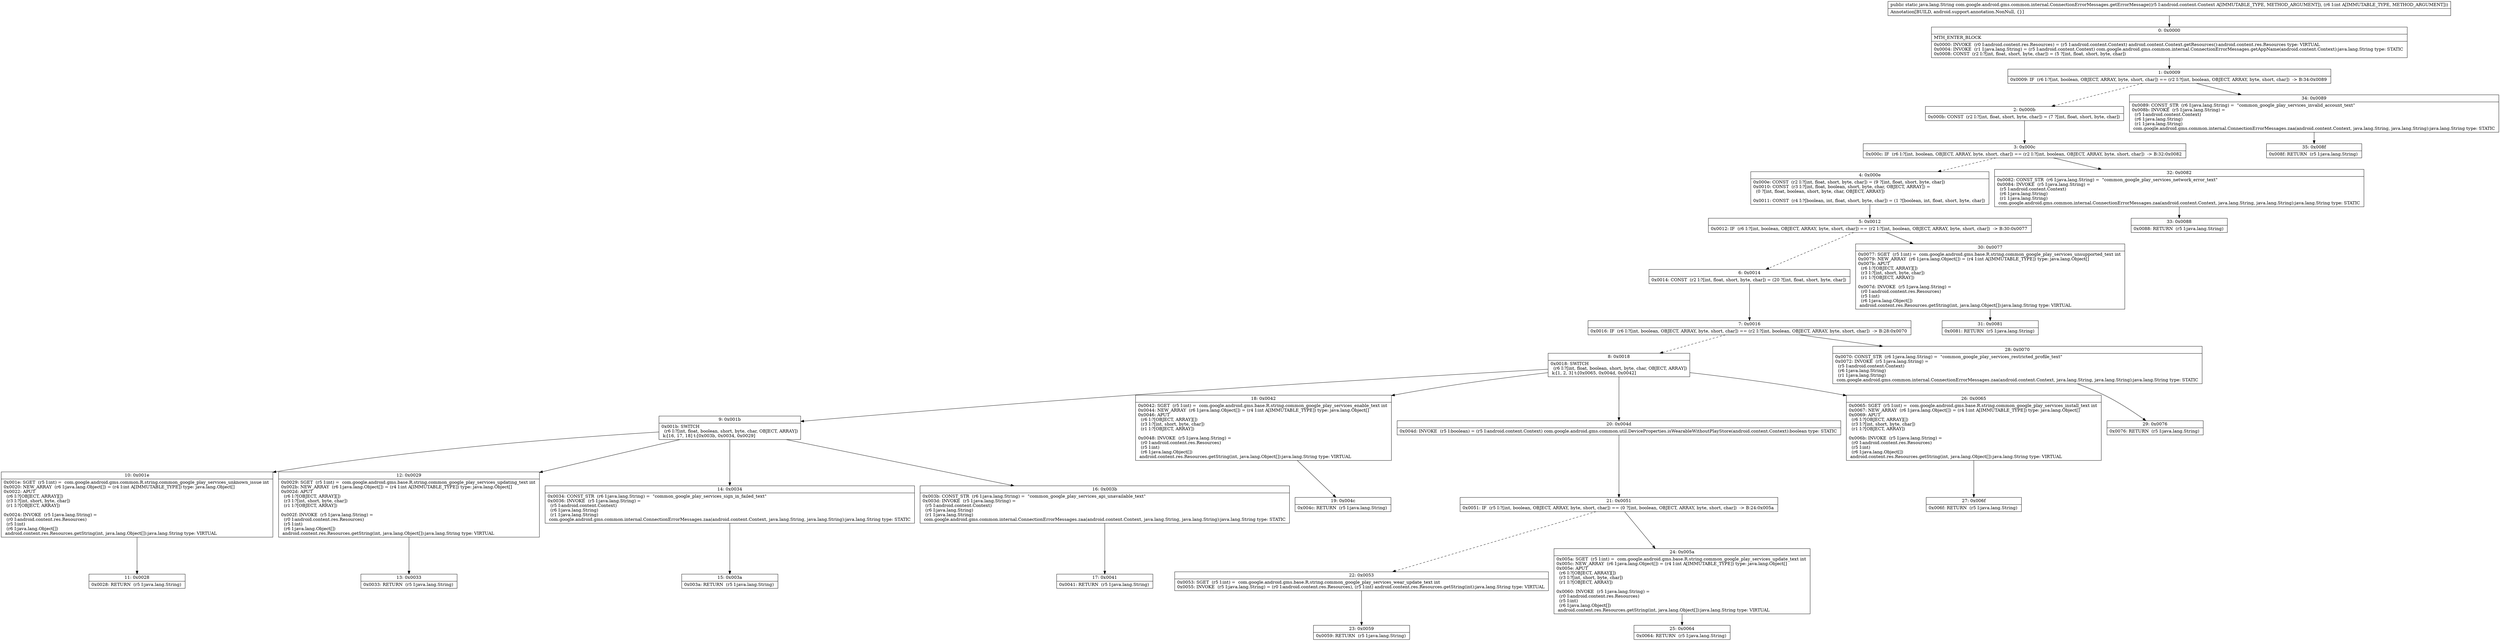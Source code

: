 digraph "CFG forcom.google.android.gms.common.internal.ConnectionErrorMessages.getErrorMessage(Landroid\/content\/Context;I)Ljava\/lang\/String;" {
Node_0 [shape=record,label="{0\:\ 0x0000|MTH_ENTER_BLOCK\l|0x0000: INVOKE  (r0 I:android.content.res.Resources) = (r5 I:android.content.Context) android.content.Context.getResources():android.content.res.Resources type: VIRTUAL \l0x0004: INVOKE  (r1 I:java.lang.String) = (r5 I:android.content.Context) com.google.android.gms.common.internal.ConnectionErrorMessages.getAppName(android.content.Context):java.lang.String type: STATIC \l0x0008: CONST  (r2 I:?[int, float, short, byte, char]) = (5 ?[int, float, short, byte, char]) \l}"];
Node_1 [shape=record,label="{1\:\ 0x0009|0x0009: IF  (r6 I:?[int, boolean, OBJECT, ARRAY, byte, short, char]) == (r2 I:?[int, boolean, OBJECT, ARRAY, byte, short, char])  \-\> B:34:0x0089 \l}"];
Node_2 [shape=record,label="{2\:\ 0x000b|0x000b: CONST  (r2 I:?[int, float, short, byte, char]) = (7 ?[int, float, short, byte, char]) \l}"];
Node_3 [shape=record,label="{3\:\ 0x000c|0x000c: IF  (r6 I:?[int, boolean, OBJECT, ARRAY, byte, short, char]) == (r2 I:?[int, boolean, OBJECT, ARRAY, byte, short, char])  \-\> B:32:0x0082 \l}"];
Node_4 [shape=record,label="{4\:\ 0x000e|0x000e: CONST  (r2 I:?[int, float, short, byte, char]) = (9 ?[int, float, short, byte, char]) \l0x0010: CONST  (r3 I:?[int, float, boolean, short, byte, char, OBJECT, ARRAY]) = \l  (0 ?[int, float, boolean, short, byte, char, OBJECT, ARRAY])\l \l0x0011: CONST  (r4 I:?[boolean, int, float, short, byte, char]) = (1 ?[boolean, int, float, short, byte, char]) \l}"];
Node_5 [shape=record,label="{5\:\ 0x0012|0x0012: IF  (r6 I:?[int, boolean, OBJECT, ARRAY, byte, short, char]) == (r2 I:?[int, boolean, OBJECT, ARRAY, byte, short, char])  \-\> B:30:0x0077 \l}"];
Node_6 [shape=record,label="{6\:\ 0x0014|0x0014: CONST  (r2 I:?[int, float, short, byte, char]) = (20 ?[int, float, short, byte, char]) \l}"];
Node_7 [shape=record,label="{7\:\ 0x0016|0x0016: IF  (r6 I:?[int, boolean, OBJECT, ARRAY, byte, short, char]) == (r2 I:?[int, boolean, OBJECT, ARRAY, byte, short, char])  \-\> B:28:0x0070 \l}"];
Node_8 [shape=record,label="{8\:\ 0x0018|0x0018: SWITCH  \l  (r6 I:?[int, float, boolean, short, byte, char, OBJECT, ARRAY])\l k:[1, 2, 3] t:[0x0065, 0x004d, 0x0042] \l}"];
Node_9 [shape=record,label="{9\:\ 0x001b|0x001b: SWITCH  \l  (r6 I:?[int, float, boolean, short, byte, char, OBJECT, ARRAY])\l k:[16, 17, 18] t:[0x003b, 0x0034, 0x0029] \l}"];
Node_10 [shape=record,label="{10\:\ 0x001e|0x001e: SGET  (r5 I:int) =  com.google.android.gms.common.R.string.common_google_play_services_unknown_issue int \l0x0020: NEW_ARRAY  (r6 I:java.lang.Object[]) = (r4 I:int A[IMMUTABLE_TYPE]) type: java.lang.Object[] \l0x0022: APUT  \l  (r6 I:?[OBJECT, ARRAY][])\l  (r3 I:?[int, short, byte, char])\l  (r1 I:?[OBJECT, ARRAY])\l \l0x0024: INVOKE  (r5 I:java.lang.String) = \l  (r0 I:android.content.res.Resources)\l  (r5 I:int)\l  (r6 I:java.lang.Object[])\l android.content.res.Resources.getString(int, java.lang.Object[]):java.lang.String type: VIRTUAL \l}"];
Node_11 [shape=record,label="{11\:\ 0x0028|0x0028: RETURN  (r5 I:java.lang.String) \l}"];
Node_12 [shape=record,label="{12\:\ 0x0029|0x0029: SGET  (r5 I:int) =  com.google.android.gms.base.R.string.common_google_play_services_updating_text int \l0x002b: NEW_ARRAY  (r6 I:java.lang.Object[]) = (r4 I:int A[IMMUTABLE_TYPE]) type: java.lang.Object[] \l0x002d: APUT  \l  (r6 I:?[OBJECT, ARRAY][])\l  (r3 I:?[int, short, byte, char])\l  (r1 I:?[OBJECT, ARRAY])\l \l0x002f: INVOKE  (r5 I:java.lang.String) = \l  (r0 I:android.content.res.Resources)\l  (r5 I:int)\l  (r6 I:java.lang.Object[])\l android.content.res.Resources.getString(int, java.lang.Object[]):java.lang.String type: VIRTUAL \l}"];
Node_13 [shape=record,label="{13\:\ 0x0033|0x0033: RETURN  (r5 I:java.lang.String) \l}"];
Node_14 [shape=record,label="{14\:\ 0x0034|0x0034: CONST_STR  (r6 I:java.lang.String) =  \"common_google_play_services_sign_in_failed_text\" \l0x0036: INVOKE  (r5 I:java.lang.String) = \l  (r5 I:android.content.Context)\l  (r6 I:java.lang.String)\l  (r1 I:java.lang.String)\l com.google.android.gms.common.internal.ConnectionErrorMessages.zaa(android.content.Context, java.lang.String, java.lang.String):java.lang.String type: STATIC \l}"];
Node_15 [shape=record,label="{15\:\ 0x003a|0x003a: RETURN  (r5 I:java.lang.String) \l}"];
Node_16 [shape=record,label="{16\:\ 0x003b|0x003b: CONST_STR  (r6 I:java.lang.String) =  \"common_google_play_services_api_unavailable_text\" \l0x003d: INVOKE  (r5 I:java.lang.String) = \l  (r5 I:android.content.Context)\l  (r6 I:java.lang.String)\l  (r1 I:java.lang.String)\l com.google.android.gms.common.internal.ConnectionErrorMessages.zaa(android.content.Context, java.lang.String, java.lang.String):java.lang.String type: STATIC \l}"];
Node_17 [shape=record,label="{17\:\ 0x0041|0x0041: RETURN  (r5 I:java.lang.String) \l}"];
Node_18 [shape=record,label="{18\:\ 0x0042|0x0042: SGET  (r5 I:int) =  com.google.android.gms.base.R.string.common_google_play_services_enable_text int \l0x0044: NEW_ARRAY  (r6 I:java.lang.Object[]) = (r4 I:int A[IMMUTABLE_TYPE]) type: java.lang.Object[] \l0x0046: APUT  \l  (r6 I:?[OBJECT, ARRAY][])\l  (r3 I:?[int, short, byte, char])\l  (r1 I:?[OBJECT, ARRAY])\l \l0x0048: INVOKE  (r5 I:java.lang.String) = \l  (r0 I:android.content.res.Resources)\l  (r5 I:int)\l  (r6 I:java.lang.Object[])\l android.content.res.Resources.getString(int, java.lang.Object[]):java.lang.String type: VIRTUAL \l}"];
Node_19 [shape=record,label="{19\:\ 0x004c|0x004c: RETURN  (r5 I:java.lang.String) \l}"];
Node_20 [shape=record,label="{20\:\ 0x004d|0x004d: INVOKE  (r5 I:boolean) = (r5 I:android.content.Context) com.google.android.gms.common.util.DeviceProperties.isWearableWithoutPlayStore(android.content.Context):boolean type: STATIC \l}"];
Node_21 [shape=record,label="{21\:\ 0x0051|0x0051: IF  (r5 I:?[int, boolean, OBJECT, ARRAY, byte, short, char]) == (0 ?[int, boolean, OBJECT, ARRAY, byte, short, char])  \-\> B:24:0x005a \l}"];
Node_22 [shape=record,label="{22\:\ 0x0053|0x0053: SGET  (r5 I:int) =  com.google.android.gms.base.R.string.common_google_play_services_wear_update_text int \l0x0055: INVOKE  (r5 I:java.lang.String) = (r0 I:android.content.res.Resources), (r5 I:int) android.content.res.Resources.getString(int):java.lang.String type: VIRTUAL \l}"];
Node_23 [shape=record,label="{23\:\ 0x0059|0x0059: RETURN  (r5 I:java.lang.String) \l}"];
Node_24 [shape=record,label="{24\:\ 0x005a|0x005a: SGET  (r5 I:int) =  com.google.android.gms.base.R.string.common_google_play_services_update_text int \l0x005c: NEW_ARRAY  (r6 I:java.lang.Object[]) = (r4 I:int A[IMMUTABLE_TYPE]) type: java.lang.Object[] \l0x005e: APUT  \l  (r6 I:?[OBJECT, ARRAY][])\l  (r3 I:?[int, short, byte, char])\l  (r1 I:?[OBJECT, ARRAY])\l \l0x0060: INVOKE  (r5 I:java.lang.String) = \l  (r0 I:android.content.res.Resources)\l  (r5 I:int)\l  (r6 I:java.lang.Object[])\l android.content.res.Resources.getString(int, java.lang.Object[]):java.lang.String type: VIRTUAL \l}"];
Node_25 [shape=record,label="{25\:\ 0x0064|0x0064: RETURN  (r5 I:java.lang.String) \l}"];
Node_26 [shape=record,label="{26\:\ 0x0065|0x0065: SGET  (r5 I:int) =  com.google.android.gms.base.R.string.common_google_play_services_install_text int \l0x0067: NEW_ARRAY  (r6 I:java.lang.Object[]) = (r4 I:int A[IMMUTABLE_TYPE]) type: java.lang.Object[] \l0x0069: APUT  \l  (r6 I:?[OBJECT, ARRAY][])\l  (r3 I:?[int, short, byte, char])\l  (r1 I:?[OBJECT, ARRAY])\l \l0x006b: INVOKE  (r5 I:java.lang.String) = \l  (r0 I:android.content.res.Resources)\l  (r5 I:int)\l  (r6 I:java.lang.Object[])\l android.content.res.Resources.getString(int, java.lang.Object[]):java.lang.String type: VIRTUAL \l}"];
Node_27 [shape=record,label="{27\:\ 0x006f|0x006f: RETURN  (r5 I:java.lang.String) \l}"];
Node_28 [shape=record,label="{28\:\ 0x0070|0x0070: CONST_STR  (r6 I:java.lang.String) =  \"common_google_play_services_restricted_profile_text\" \l0x0072: INVOKE  (r5 I:java.lang.String) = \l  (r5 I:android.content.Context)\l  (r6 I:java.lang.String)\l  (r1 I:java.lang.String)\l com.google.android.gms.common.internal.ConnectionErrorMessages.zaa(android.content.Context, java.lang.String, java.lang.String):java.lang.String type: STATIC \l}"];
Node_29 [shape=record,label="{29\:\ 0x0076|0x0076: RETURN  (r5 I:java.lang.String) \l}"];
Node_30 [shape=record,label="{30\:\ 0x0077|0x0077: SGET  (r5 I:int) =  com.google.android.gms.base.R.string.common_google_play_services_unsupported_text int \l0x0079: NEW_ARRAY  (r6 I:java.lang.Object[]) = (r4 I:int A[IMMUTABLE_TYPE]) type: java.lang.Object[] \l0x007b: APUT  \l  (r6 I:?[OBJECT, ARRAY][])\l  (r3 I:?[int, short, byte, char])\l  (r1 I:?[OBJECT, ARRAY])\l \l0x007d: INVOKE  (r5 I:java.lang.String) = \l  (r0 I:android.content.res.Resources)\l  (r5 I:int)\l  (r6 I:java.lang.Object[])\l android.content.res.Resources.getString(int, java.lang.Object[]):java.lang.String type: VIRTUAL \l}"];
Node_31 [shape=record,label="{31\:\ 0x0081|0x0081: RETURN  (r5 I:java.lang.String) \l}"];
Node_32 [shape=record,label="{32\:\ 0x0082|0x0082: CONST_STR  (r6 I:java.lang.String) =  \"common_google_play_services_network_error_text\" \l0x0084: INVOKE  (r5 I:java.lang.String) = \l  (r5 I:android.content.Context)\l  (r6 I:java.lang.String)\l  (r1 I:java.lang.String)\l com.google.android.gms.common.internal.ConnectionErrorMessages.zaa(android.content.Context, java.lang.String, java.lang.String):java.lang.String type: STATIC \l}"];
Node_33 [shape=record,label="{33\:\ 0x0088|0x0088: RETURN  (r5 I:java.lang.String) \l}"];
Node_34 [shape=record,label="{34\:\ 0x0089|0x0089: CONST_STR  (r6 I:java.lang.String) =  \"common_google_play_services_invalid_account_text\" \l0x008b: INVOKE  (r5 I:java.lang.String) = \l  (r5 I:android.content.Context)\l  (r6 I:java.lang.String)\l  (r1 I:java.lang.String)\l com.google.android.gms.common.internal.ConnectionErrorMessages.zaa(android.content.Context, java.lang.String, java.lang.String):java.lang.String type: STATIC \l}"];
Node_35 [shape=record,label="{35\:\ 0x008f|0x008f: RETURN  (r5 I:java.lang.String) \l}"];
MethodNode[shape=record,label="{public static java.lang.String com.google.android.gms.common.internal.ConnectionErrorMessages.getErrorMessage((r5 I:android.content.Context A[IMMUTABLE_TYPE, METHOD_ARGUMENT]), (r6 I:int A[IMMUTABLE_TYPE, METHOD_ARGUMENT]))  | Annotation[BUILD, android.support.annotation.NonNull, \{\}]\l}"];
MethodNode -> Node_0;
Node_0 -> Node_1;
Node_1 -> Node_2[style=dashed];
Node_1 -> Node_34;
Node_2 -> Node_3;
Node_3 -> Node_4[style=dashed];
Node_3 -> Node_32;
Node_4 -> Node_5;
Node_5 -> Node_6[style=dashed];
Node_5 -> Node_30;
Node_6 -> Node_7;
Node_7 -> Node_8[style=dashed];
Node_7 -> Node_28;
Node_8 -> Node_9;
Node_8 -> Node_18;
Node_8 -> Node_20;
Node_8 -> Node_26;
Node_9 -> Node_10;
Node_9 -> Node_12;
Node_9 -> Node_14;
Node_9 -> Node_16;
Node_10 -> Node_11;
Node_12 -> Node_13;
Node_14 -> Node_15;
Node_16 -> Node_17;
Node_18 -> Node_19;
Node_20 -> Node_21;
Node_21 -> Node_22[style=dashed];
Node_21 -> Node_24;
Node_22 -> Node_23;
Node_24 -> Node_25;
Node_26 -> Node_27;
Node_28 -> Node_29;
Node_30 -> Node_31;
Node_32 -> Node_33;
Node_34 -> Node_35;
}

